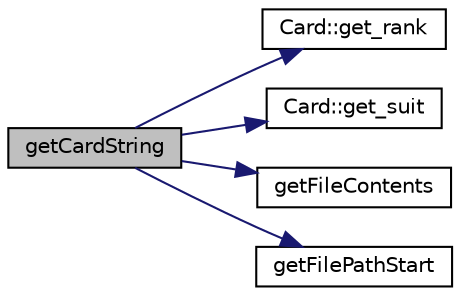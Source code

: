 digraph "getCardString"
{
 // INTERACTIVE_SVG=YES
 // LATEX_PDF_SIZE
  edge [fontname="Helvetica",fontsize="10",labelfontname="Helvetica",labelfontsize="10"];
  node [fontname="Helvetica",fontsize="10",shape=record];
  rankdir="LR";
  Node1 [label="getCardString",height=0.2,width=0.4,color="black", fillcolor="grey75", style="filled", fontcolor="black",tooltip=" "];
  Node1 -> Node2 [color="midnightblue",fontsize="10",style="solid",fontname="Helvetica"];
  Node2 [label="Card::get_rank",height=0.2,width=0.4,color="black", fillcolor="white", style="filled",URL="$class_card.html#a9b352ce37c8d4e365b31dee979c35add",tooltip="Gets the rank of the card."];
  Node1 -> Node3 [color="midnightblue",fontsize="10",style="solid",fontname="Helvetica"];
  Node3 [label="Card::get_suit",height=0.2,width=0.4,color="black", fillcolor="white", style="filled",URL="$class_card.html#a74782cc7cdcc2bf7cabc89eaa265805a",tooltip="Gets the suit of the card."];
  Node1 -> Node4 [color="midnightblue",fontsize="10",style="solid",fontname="Helvetica"];
  Node4 [label="getFileContents",height=0.2,width=0.4,color="black", fillcolor="white", style="filled",URL="$_g_u_i_8cpp.html#a734f170642ae5d075a5f9f98fab8cfdf",tooltip=" "];
  Node1 -> Node5 [color="midnightblue",fontsize="10",style="solid",fontname="Helvetica"];
  Node5 [label="getFilePathStart",height=0.2,width=0.4,color="black", fillcolor="white", style="filled",URL="$_g_u_i_8cpp.html#a674e968d1ecb5cf741d6625f58378c95",tooltip=" "];
}
